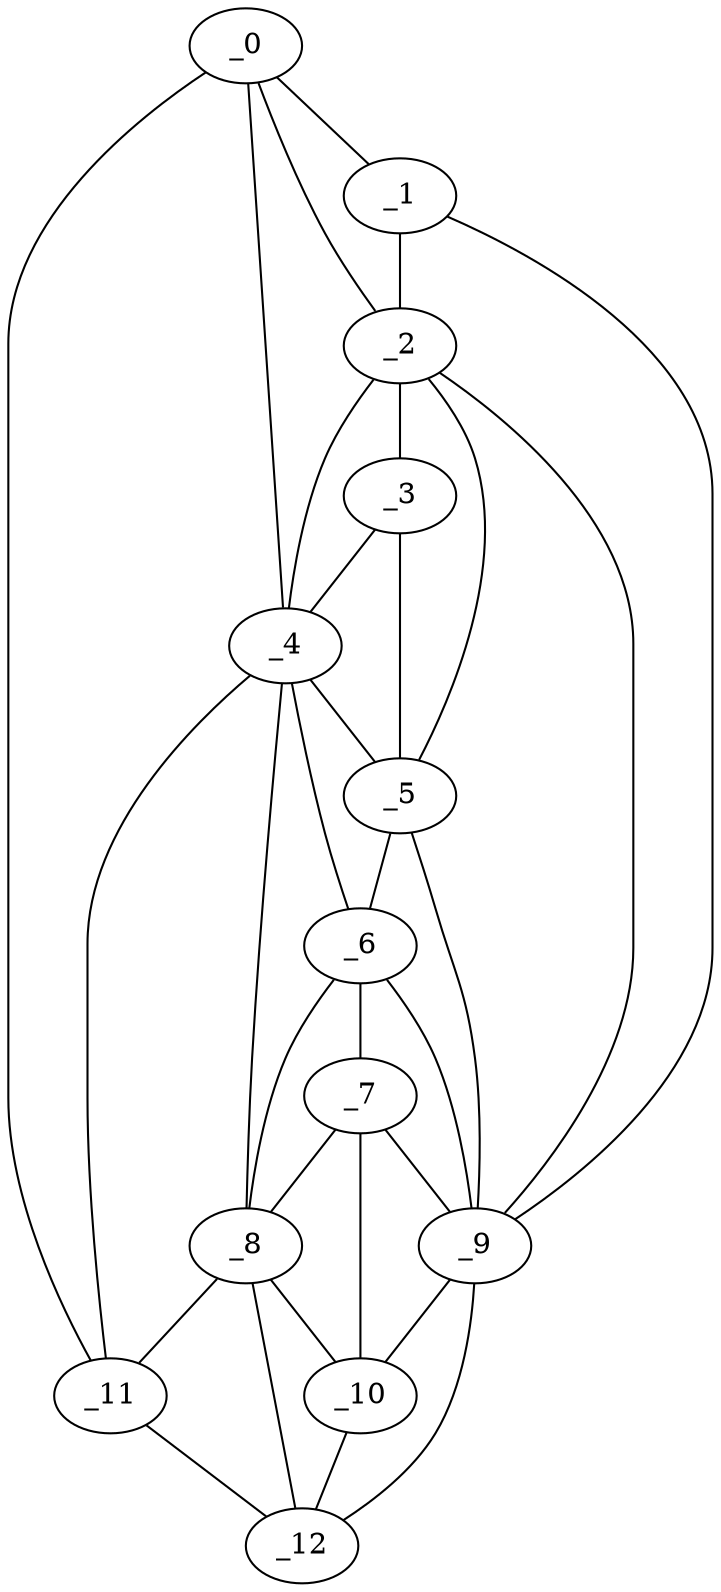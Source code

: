 graph "obj73__105.gxl" {
	_0	 [x=7,
		y=66];
	_1	 [x=31,
		y=85];
	_0 -- _1	 [valence=1];
	_2	 [x=49,
		y=84];
	_0 -- _2	 [valence=2];
	_4	 [x=64,
		y=77];
	_0 -- _4	 [valence=1];
	_11	 [x=122,
		y=58];
	_0 -- _11	 [valence=1];
	_1 -- _2	 [valence=2];
	_9	 [x=117,
		y=90];
	_1 -- _9	 [valence=1];
	_3	 [x=61,
		y=83];
	_2 -- _3	 [valence=2];
	_2 -- _4	 [valence=1];
	_5	 [x=90,
		y=85];
	_2 -- _5	 [valence=2];
	_2 -- _9	 [valence=1];
	_3 -- _4	 [valence=2];
	_3 -- _5	 [valence=1];
	_4 -- _5	 [valence=2];
	_6	 [x=96,
		y=80];
	_4 -- _6	 [valence=2];
	_8	 [x=112,
		y=68];
	_4 -- _8	 [valence=1];
	_4 -- _11	 [valence=2];
	_5 -- _6	 [valence=2];
	_5 -- _9	 [valence=2];
	_7	 [x=111,
		y=76];
	_6 -- _7	 [valence=2];
	_6 -- _8	 [valence=1];
	_6 -- _9	 [valence=2];
	_7 -- _8	 [valence=2];
	_7 -- _9	 [valence=1];
	_10	 [x=119,
		y=75];
	_7 -- _10	 [valence=1];
	_8 -- _10	 [valence=2];
	_8 -- _11	 [valence=1];
	_12	 [x=123,
		y=69];
	_8 -- _12	 [valence=1];
	_9 -- _10	 [valence=1];
	_9 -- _12	 [valence=1];
	_10 -- _12	 [valence=2];
	_11 -- _12	 [valence=1];
}
